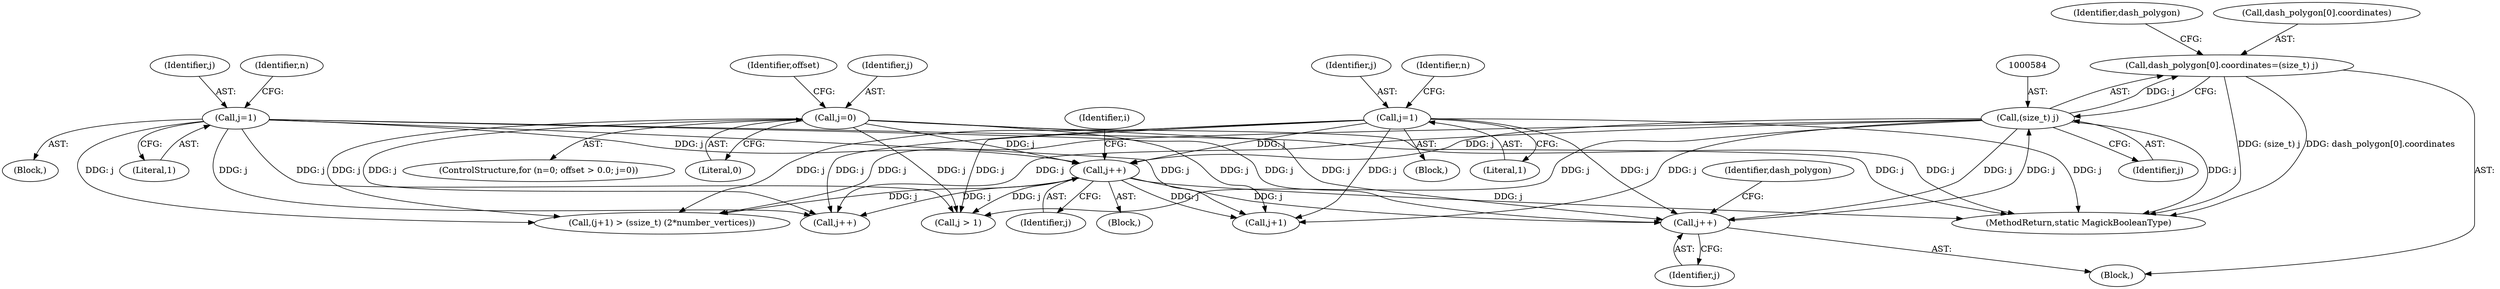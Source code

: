 digraph "0_ImageMagick_726812fa2fa7ce16bcf58f6e115f65427a1c0950_0@array" {
"1000577" [label="(Call,dash_polygon[0].coordinates=(size_t) j)"];
"1000583" [label="(Call,(size_t) j)"];
"1000575" [label="(Call,j++)"];
"1000493" [label="(Call,j=1)"];
"1000656" [label="(Call,j++)"];
"1000240" [label="(Call,j=0)"];
"1000230" [label="(Call,j=1)"];
"1000493" [label="(Call,j=1)"];
"1000576" [label="(Identifier,j)"];
"1000761" [label="(MethodReturn,static MagickBooleanType)"];
"1000330" [label="(Identifier,i)"];
"1000241" [label="(Identifier,j)"];
"1000580" [label="(Identifier,dash_polygon)"];
"1000669" [label="(Call,j > 1)"];
"1000575" [label="(Call,j++)"];
"1000589" [label="(Identifier,dash_polygon)"];
"1000585" [label="(Identifier,j)"];
"1000499" [label="(Call,(j+1) > (ssize_t) (2*number_vertices))"];
"1000435" [label="(Block,)"];
"1000583" [label="(Call,(size_t) j)"];
"1000230" [label="(Call,j=1)"];
"1000578" [label="(Call,dash_polygon[0].coordinates)"];
"1000105" [label="(Block,)"];
"1000240" [label="(Call,j=0)"];
"1000707" [label="(Call,j++)"];
"1000500" [label="(Call,j+1)"];
"1000601" [label="(Identifier,n)"];
"1000577" [label="(Call,dash_polygon[0].coordinates=(size_t) j)"];
"1000233" [label="(ControlStructure,for (n=0; offset > 0.0; j=0))"];
"1000235" [label="(Identifier,n)"];
"1000231" [label="(Identifier,j)"];
"1000494" [label="(Identifier,j)"];
"1000242" [label="(Literal,0)"];
"1000331" [label="(Block,)"];
"1000497" [label="(Block,)"];
"1000238" [label="(Identifier,offset)"];
"1000656" [label="(Call,j++)"];
"1000232" [label="(Literal,1)"];
"1000495" [label="(Literal,1)"];
"1000657" [label="(Identifier,j)"];
"1000577" -> "1000497"  [label="AST: "];
"1000577" -> "1000583"  [label="CFG: "];
"1000578" -> "1000577"  [label="AST: "];
"1000583" -> "1000577"  [label="AST: "];
"1000589" -> "1000577"  [label="CFG: "];
"1000577" -> "1000761"  [label="DDG: (size_t) j"];
"1000577" -> "1000761"  [label="DDG: dash_polygon[0].coordinates"];
"1000583" -> "1000577"  [label="DDG: j"];
"1000583" -> "1000585"  [label="CFG: "];
"1000584" -> "1000583"  [label="AST: "];
"1000585" -> "1000583"  [label="AST: "];
"1000583" -> "1000761"  [label="DDG: j"];
"1000583" -> "1000499"  [label="DDG: j"];
"1000583" -> "1000500"  [label="DDG: j"];
"1000583" -> "1000575"  [label="DDG: j"];
"1000575" -> "1000583"  [label="DDG: j"];
"1000583" -> "1000656"  [label="DDG: j"];
"1000583" -> "1000669"  [label="DDG: j"];
"1000583" -> "1000707"  [label="DDG: j"];
"1000575" -> "1000497"  [label="AST: "];
"1000575" -> "1000576"  [label="CFG: "];
"1000576" -> "1000575"  [label="AST: "];
"1000580" -> "1000575"  [label="CFG: "];
"1000493" -> "1000575"  [label="DDG: j"];
"1000656" -> "1000575"  [label="DDG: j"];
"1000240" -> "1000575"  [label="DDG: j"];
"1000230" -> "1000575"  [label="DDG: j"];
"1000493" -> "1000435"  [label="AST: "];
"1000493" -> "1000495"  [label="CFG: "];
"1000494" -> "1000493"  [label="AST: "];
"1000495" -> "1000493"  [label="AST: "];
"1000601" -> "1000493"  [label="CFG: "];
"1000493" -> "1000761"  [label="DDG: j"];
"1000493" -> "1000499"  [label="DDG: j"];
"1000493" -> "1000500"  [label="DDG: j"];
"1000493" -> "1000656"  [label="DDG: j"];
"1000493" -> "1000669"  [label="DDG: j"];
"1000493" -> "1000707"  [label="DDG: j"];
"1000656" -> "1000331"  [label="AST: "];
"1000656" -> "1000657"  [label="CFG: "];
"1000657" -> "1000656"  [label="AST: "];
"1000330" -> "1000656"  [label="CFG: "];
"1000656" -> "1000761"  [label="DDG: j"];
"1000656" -> "1000499"  [label="DDG: j"];
"1000656" -> "1000500"  [label="DDG: j"];
"1000240" -> "1000656"  [label="DDG: j"];
"1000230" -> "1000656"  [label="DDG: j"];
"1000656" -> "1000669"  [label="DDG: j"];
"1000656" -> "1000707"  [label="DDG: j"];
"1000240" -> "1000233"  [label="AST: "];
"1000240" -> "1000242"  [label="CFG: "];
"1000241" -> "1000240"  [label="AST: "];
"1000242" -> "1000240"  [label="AST: "];
"1000238" -> "1000240"  [label="CFG: "];
"1000240" -> "1000761"  [label="DDG: j"];
"1000240" -> "1000499"  [label="DDG: j"];
"1000240" -> "1000500"  [label="DDG: j"];
"1000240" -> "1000669"  [label="DDG: j"];
"1000240" -> "1000707"  [label="DDG: j"];
"1000230" -> "1000105"  [label="AST: "];
"1000230" -> "1000232"  [label="CFG: "];
"1000231" -> "1000230"  [label="AST: "];
"1000232" -> "1000230"  [label="AST: "];
"1000235" -> "1000230"  [label="CFG: "];
"1000230" -> "1000761"  [label="DDG: j"];
"1000230" -> "1000499"  [label="DDG: j"];
"1000230" -> "1000500"  [label="DDG: j"];
"1000230" -> "1000669"  [label="DDG: j"];
"1000230" -> "1000707"  [label="DDG: j"];
}
